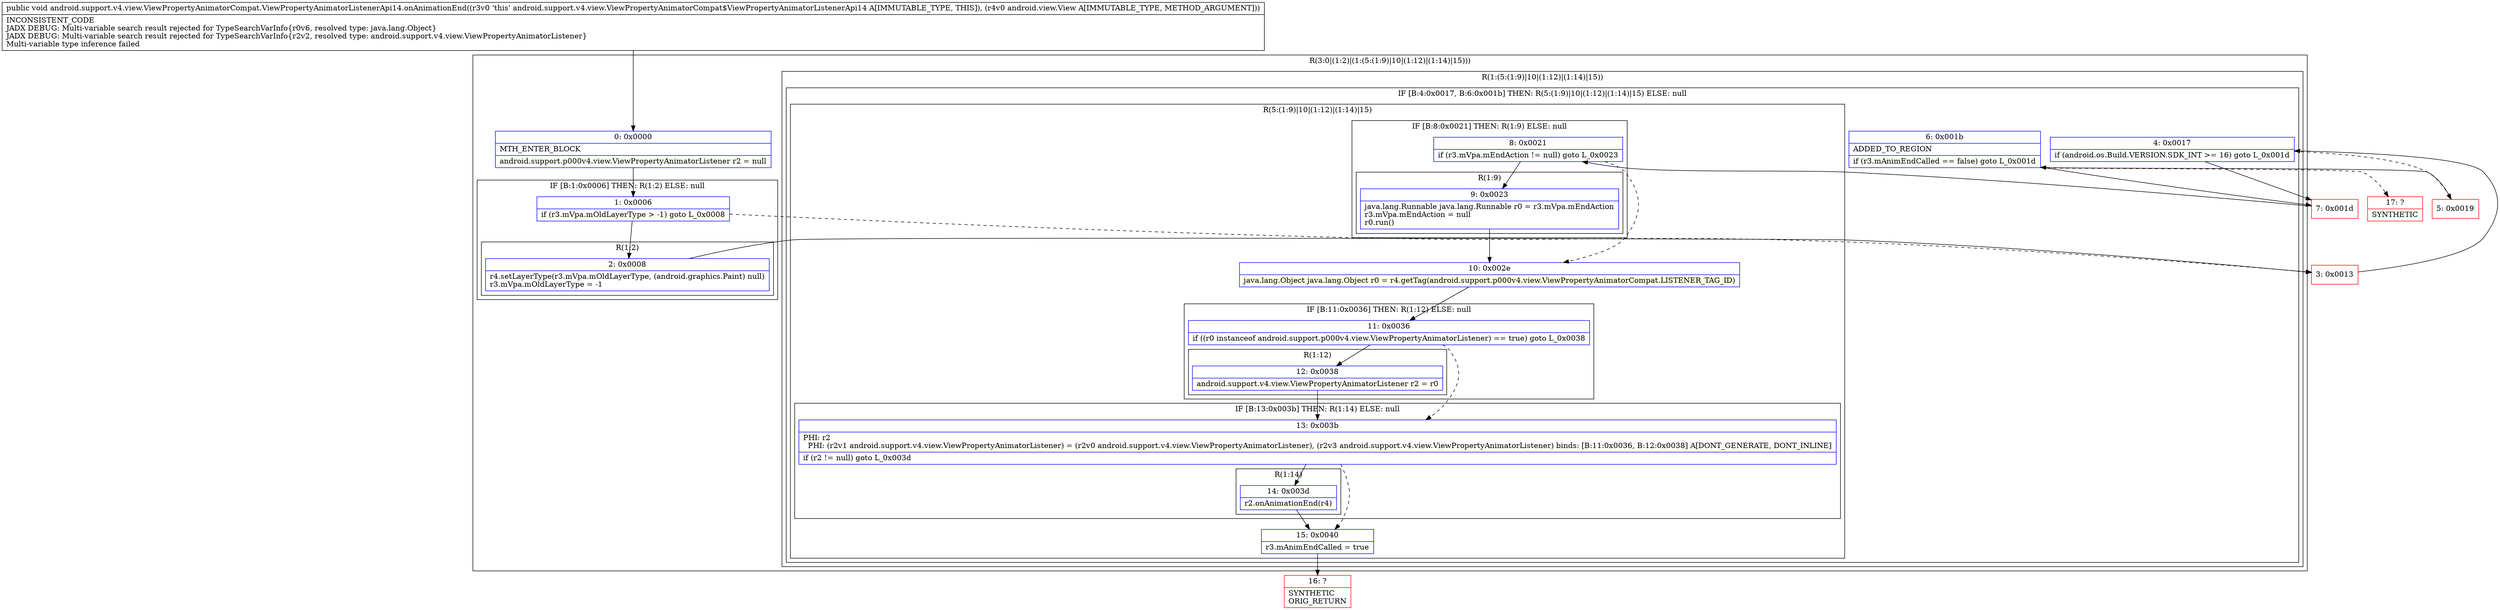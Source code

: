 digraph "CFG forandroid.support.v4.view.ViewPropertyAnimatorCompat.ViewPropertyAnimatorListenerApi14.onAnimationEnd(Landroid\/view\/View;)V" {
subgraph cluster_Region_2062977263 {
label = "R(3:0|(1:2)|(1:(5:(1:9)|10|(1:12)|(1:14)|15)))";
node [shape=record,color=blue];
Node_0 [shape=record,label="{0\:\ 0x0000|MTH_ENTER_BLOCK\l|android.support.p000v4.view.ViewPropertyAnimatorListener r2 = null\l}"];
subgraph cluster_IfRegion_590842526 {
label = "IF [B:1:0x0006] THEN: R(1:2) ELSE: null";
node [shape=record,color=blue];
Node_1 [shape=record,label="{1\:\ 0x0006|if (r3.mVpa.mOldLayerType \> \-1) goto L_0x0008\l}"];
subgraph cluster_Region_1218405832 {
label = "R(1:2)";
node [shape=record,color=blue];
Node_2 [shape=record,label="{2\:\ 0x0008|r4.setLayerType(r3.mVpa.mOldLayerType, (android.graphics.Paint) null)\lr3.mVpa.mOldLayerType = \-1\l}"];
}
}
subgraph cluster_Region_1203194568 {
label = "R(1:(5:(1:9)|10|(1:12)|(1:14)|15))";
node [shape=record,color=blue];
subgraph cluster_IfRegion_235212434 {
label = "IF [B:4:0x0017, B:6:0x001b] THEN: R(5:(1:9)|10|(1:12)|(1:14)|15) ELSE: null";
node [shape=record,color=blue];
Node_4 [shape=record,label="{4\:\ 0x0017|if (android.os.Build.VERSION.SDK_INT \>= 16) goto L_0x001d\l}"];
Node_6 [shape=record,label="{6\:\ 0x001b|ADDED_TO_REGION\l|if (r3.mAnimEndCalled == false) goto L_0x001d\l}"];
subgraph cluster_Region_2071373676 {
label = "R(5:(1:9)|10|(1:12)|(1:14)|15)";
node [shape=record,color=blue];
subgraph cluster_IfRegion_301536950 {
label = "IF [B:8:0x0021] THEN: R(1:9) ELSE: null";
node [shape=record,color=blue];
Node_8 [shape=record,label="{8\:\ 0x0021|if (r3.mVpa.mEndAction != null) goto L_0x0023\l}"];
subgraph cluster_Region_213125527 {
label = "R(1:9)";
node [shape=record,color=blue];
Node_9 [shape=record,label="{9\:\ 0x0023|java.lang.Runnable java.lang.Runnable r0 = r3.mVpa.mEndAction\lr3.mVpa.mEndAction = null\lr0.run()\l}"];
}
}
Node_10 [shape=record,label="{10\:\ 0x002e|java.lang.Object java.lang.Object r0 = r4.getTag(android.support.p000v4.view.ViewPropertyAnimatorCompat.LISTENER_TAG_ID)\l}"];
subgraph cluster_IfRegion_164619976 {
label = "IF [B:11:0x0036] THEN: R(1:12) ELSE: null";
node [shape=record,color=blue];
Node_11 [shape=record,label="{11\:\ 0x0036|if ((r0 instanceof android.support.p000v4.view.ViewPropertyAnimatorListener) == true) goto L_0x0038\l}"];
subgraph cluster_Region_2040622431 {
label = "R(1:12)";
node [shape=record,color=blue];
Node_12 [shape=record,label="{12\:\ 0x0038|android.support.v4.view.ViewPropertyAnimatorListener r2 = r0\l}"];
}
}
subgraph cluster_IfRegion_1224323302 {
label = "IF [B:13:0x003b] THEN: R(1:14) ELSE: null";
node [shape=record,color=blue];
Node_13 [shape=record,label="{13\:\ 0x003b|PHI: r2 \l  PHI: (r2v1 android.support.v4.view.ViewPropertyAnimatorListener) = (r2v0 android.support.v4.view.ViewPropertyAnimatorListener), (r2v3 android.support.v4.view.ViewPropertyAnimatorListener) binds: [B:11:0x0036, B:12:0x0038] A[DONT_GENERATE, DONT_INLINE]\l|if (r2 != null) goto L_0x003d\l}"];
subgraph cluster_Region_898232514 {
label = "R(1:14)";
node [shape=record,color=blue];
Node_14 [shape=record,label="{14\:\ 0x003d|r2.onAnimationEnd(r4)\l}"];
}
}
Node_15 [shape=record,label="{15\:\ 0x0040|r3.mAnimEndCalled = true\l}"];
}
}
}
}
Node_3 [shape=record,color=red,label="{3\:\ 0x0013}"];
Node_5 [shape=record,color=red,label="{5\:\ 0x0019}"];
Node_7 [shape=record,color=red,label="{7\:\ 0x001d}"];
Node_16 [shape=record,color=red,label="{16\:\ ?|SYNTHETIC\lORIG_RETURN\l}"];
Node_17 [shape=record,color=red,label="{17\:\ ?|SYNTHETIC\l}"];
MethodNode[shape=record,label="{public void android.support.v4.view.ViewPropertyAnimatorCompat.ViewPropertyAnimatorListenerApi14.onAnimationEnd((r3v0 'this' android.support.v4.view.ViewPropertyAnimatorCompat$ViewPropertyAnimatorListenerApi14 A[IMMUTABLE_TYPE, THIS]), (r4v0 android.view.View A[IMMUTABLE_TYPE, METHOD_ARGUMENT]))  | INCONSISTENT_CODE\lJADX DEBUG: Multi\-variable search result rejected for TypeSearchVarInfo\{r0v6, resolved type: java.lang.Object\}\lJADX DEBUG: Multi\-variable search result rejected for TypeSearchVarInfo\{r2v2, resolved type: android.support.v4.view.ViewPropertyAnimatorListener\}\lMulti\-variable type inference failed\l}"];
MethodNode -> Node_0;
Node_0 -> Node_1;
Node_1 -> Node_2;
Node_1 -> Node_3[style=dashed];
Node_2 -> Node_3;
Node_4 -> Node_5[style=dashed];
Node_4 -> Node_7;
Node_6 -> Node_7;
Node_6 -> Node_17[style=dashed];
Node_8 -> Node_9;
Node_8 -> Node_10[style=dashed];
Node_9 -> Node_10;
Node_10 -> Node_11;
Node_11 -> Node_12;
Node_11 -> Node_13[style=dashed];
Node_12 -> Node_13;
Node_13 -> Node_14;
Node_13 -> Node_15[style=dashed];
Node_14 -> Node_15;
Node_15 -> Node_16;
Node_3 -> Node_4;
Node_5 -> Node_6;
Node_7 -> Node_8;
}

